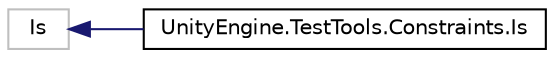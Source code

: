 digraph "Graphical Class Hierarchy"
{
 // LATEX_PDF_SIZE
  edge [fontname="Helvetica",fontsize="10",labelfontname="Helvetica",labelfontsize="10"];
  node [fontname="Helvetica",fontsize="10",shape=record];
  rankdir="LR";
  Node369 [label="Is",height=0.2,width=0.4,color="grey75", fillcolor="white", style="filled",tooltip=" "];
  Node369 -> Node0 [dir="back",color="midnightblue",fontsize="10",style="solid",fontname="Helvetica"];
  Node0 [label="UnityEngine.TestTools.Constraints.Is",height=0.2,width=0.4,color="black", fillcolor="white", style="filled",URL="$class_unity_engine_1_1_test_tools_1_1_constraints_1_1_is.html",tooltip=" "];
}
